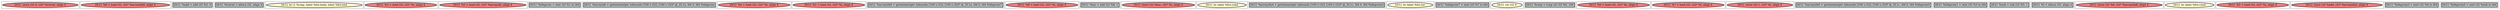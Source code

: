 
digraph G {





subgraph cluster33 {


node135 [penwidth=3.0,fontsize=20,fillcolor=lightcoral,label="[0/1]  store i32 0, i32* %retval, align 4",shape=ellipse,style=filled ]



}

subgraph cluster27 {


node129 [penwidth=3.0,fontsize=20,fillcolor=lightcoral,label="[0/1]  %6 = load i32, i32* %arrayidx6, align 4",shape=ellipse,style=filled ]



}

subgraph cluster28 {


node130 [penwidth=3.0,fontsize=20,fillcolor=grey,label="[0/1]  %add = add i32 %2, 0",shape=rectangle,style=filled ]



}

subgraph cluster26 {


node128 [penwidth=3.0,fontsize=20,fillcolor=grey,label="[0/1]  %retval = alloca i32, align 4",shape=rectangle,style=filled ]



}

subgraph cluster29 {


node131 [penwidth=3.0,fontsize=20,fillcolor=lemonchiffon,label="[0/1]  br i1 %cmp, label %for.body, label %for.end",shape=ellipse,style=filled ]



}

subgraph cluster25 {


node127 [penwidth=3.0,fontsize=20,fillcolor=lightcoral,label="[0/1]  %3 = load i32, i32* %i, align 4",shape=ellipse,style=filled ]



}

subgraph cluster24 {


node126 [penwidth=3.0,fontsize=20,fillcolor=lightcoral,label="[0/1]  %2 = load i32, i32* %arrayidx, align 4",shape=ellipse,style=filled ]



}

subgraph cluster22 {


node124 [penwidth=3.0,fontsize=20,fillcolor=grey,label="[0/1]  %idxprom = zext i32 %1 to i64",shape=rectangle,style=filled ]



}

subgraph cluster20 {


node122 [penwidth=3.0,fontsize=20,fillcolor=grey,label="[0/1]  %arrayidx = getelementptr inbounds [100 x i32], [100 x i32]* @_ZL1a, i64 0, i64 %idxprom",shape=rectangle,style=filled ]



}

subgraph cluster18 {


node120 [penwidth=3.0,fontsize=20,fillcolor=lightcoral,label="[0/1]  %4 = load i32, i32* %i, align 4",shape=ellipse,style=filled ]



}

subgraph cluster16 {


node118 [penwidth=3.0,fontsize=20,fillcolor=lightcoral,label="[0/1]  %1 = load i32, i32* %i, align 4",shape=ellipse,style=filled ]



}

subgraph cluster17 {


node119 [penwidth=3.0,fontsize=20,fillcolor=grey,label="[0/1]  %arrayidx8 = getelementptr inbounds [100 x i32], [100 x i32]* @_ZL1a, i64 0, i64 %idxprom7",shape=rectangle,style=filled ]



}

subgraph cluster4 {


node106 [penwidth=3.0,fontsize=20,fillcolor=lightcoral,label="[0/1]  %8 = load i32, i32* %i, align 4",shape=ellipse,style=filled ]



}

subgraph cluster3 {


node105 [penwidth=3.0,fontsize=20,fillcolor=grey,label="[0/1]  %inc = add i32 %8, 1",shape=rectangle,style=filled ]



}

subgraph cluster2 {


node104 [penwidth=3.0,fontsize=20,fillcolor=lightcoral,label="[0/1]  store i32 %inc, i32* %i, align 4",shape=ellipse,style=filled ]



}

subgraph cluster1 {


node103 [penwidth=3.0,fontsize=20,fillcolor=lemonchiffon,label="[0/1]  br label %for.cond",shape=ellipse,style=filled ]



}

subgraph cluster12 {


node114 [penwidth=3.0,fontsize=20,fillcolor=grey,label="[0/1]  %arrayidx4 = getelementptr inbounds [100 x i32], [100 x i32]* @_ZL1c, i64 0, i64 %idxprom3",shape=rectangle,style=filled ]



}

subgraph cluster32 {


node134 [penwidth=3.0,fontsize=20,fillcolor=lemonchiffon,label="[0/1]  br label %for.inc",shape=ellipse,style=filled ]



}

subgraph cluster5 {


node107 [penwidth=3.0,fontsize=20,fillcolor=grey,label="[0/1]  %idxprom7 = zext i32 %7 to i64",shape=rectangle,style=filled ]



}

subgraph cluster0 {


node102 [penwidth=3.0,fontsize=20,fillcolor=lemonchiffon,label="[0/1]  ret i32 0",shape=ellipse,style=filled ]



}

subgraph cluster31 {


node133 [penwidth=3.0,fontsize=20,fillcolor=grey,label="[0/1]  %cmp = icmp ult i32 %0, 100",shape=rectangle,style=filled ]



}

subgraph cluster30 {


node132 [penwidth=3.0,fontsize=20,fillcolor=lightcoral,label="[0/1]  %0 = load i32, i32* %i, align 4",shape=ellipse,style=filled ]



}

subgraph cluster6 {


node108 [penwidth=3.0,fontsize=20,fillcolor=lightcoral,label="[0/1]  %7 = load i32, i32* %i, align 4",shape=ellipse,style=filled ]



}

subgraph cluster14 {


node116 [penwidth=3.0,fontsize=20,fillcolor=lightcoral,label="[0/1]  store i32 1, i32* %i, align 4",shape=ellipse,style=filled ]



}

subgraph cluster7 {


node109 [penwidth=3.0,fontsize=20,fillcolor=grey,label="[0/1]  %arrayidx6 = getelementptr inbounds [100 x i32], [100 x i32]* @_ZL1c, i64 0, i64 %idxprom5",shape=rectangle,style=filled ]



}

subgraph cluster23 {


node125 [penwidth=3.0,fontsize=20,fillcolor=grey,label="[0/1]  %idxprom1 = zext i32 %3 to i64",shape=rectangle,style=filled ]



}

subgraph cluster8 {


node110 [penwidth=3.0,fontsize=20,fillcolor=grey,label="[0/1]  %sub = sub i32 %5, 1",shape=rectangle,style=filled ]



}

subgraph cluster21 {


node123 [penwidth=3.0,fontsize=20,fillcolor=grey,label="[0/1]  %i = alloca i32, align 4",shape=rectangle,style=filled ]



}

subgraph cluster9 {


node111 [penwidth=3.0,fontsize=20,fillcolor=lightcoral,label="[0/1]  store i32 %6, i32* %arrayidx8, align 4",shape=ellipse,style=filled ]



}

subgraph cluster19 {


node121 [penwidth=3.0,fontsize=20,fillcolor=lemonchiffon,label="[0/1]  br label %for.cond",shape=ellipse,style=filled ]



}

subgraph cluster10 {


node112 [penwidth=3.0,fontsize=20,fillcolor=lightcoral,label="[0/1]  %5 = load i32, i32* %i, align 4",shape=ellipse,style=filled ]



}

subgraph cluster11 {


node113 [penwidth=3.0,fontsize=20,fillcolor=lightcoral,label="[0/1]  store i32 %add, i32* %arrayidx4, align 4",shape=ellipse,style=filled ]



}

subgraph cluster13 {


node115 [penwidth=3.0,fontsize=20,fillcolor=grey,label="[0/1]  %idxprom3 = zext i32 %4 to i64",shape=rectangle,style=filled ]



}

subgraph cluster15 {


node117 [penwidth=3.0,fontsize=20,fillcolor=grey,label="[0/1]  %idxprom5 = zext i32 %sub to i64",shape=rectangle,style=filled ]



}

}
